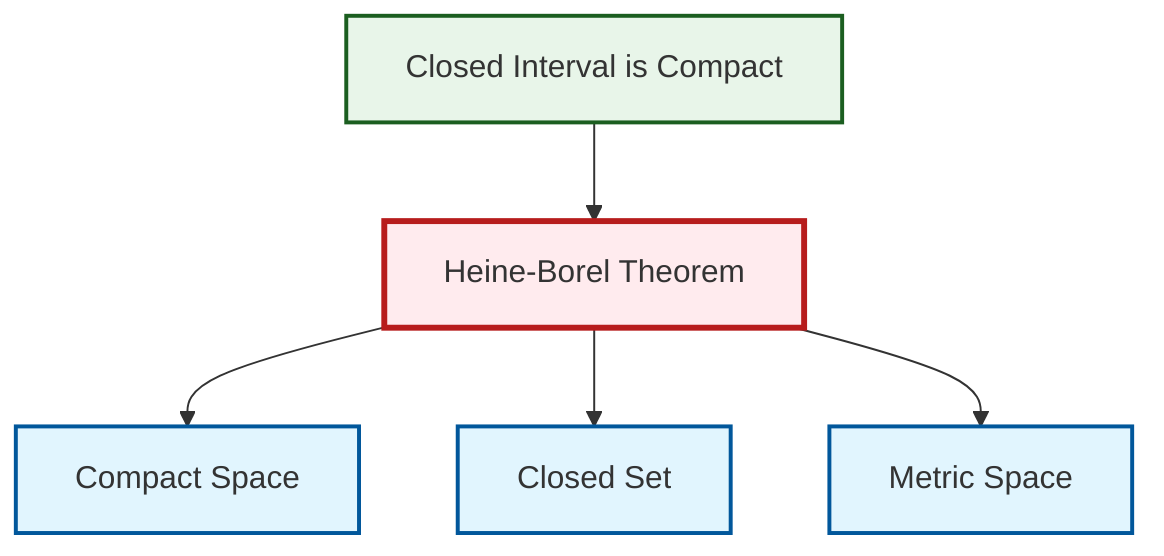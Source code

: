 graph TD
    classDef definition fill:#e1f5fe,stroke:#01579b,stroke-width:2px
    classDef theorem fill:#f3e5f5,stroke:#4a148c,stroke-width:2px
    classDef axiom fill:#fff3e0,stroke:#e65100,stroke-width:2px
    classDef example fill:#e8f5e9,stroke:#1b5e20,stroke-width:2px
    classDef current fill:#ffebee,stroke:#b71c1c,stroke-width:3px
    def-metric-space["Metric Space"]:::definition
    thm-heine-borel["Heine-Borel Theorem"]:::theorem
    ex-closed-interval-compact["Closed Interval is Compact"]:::example
    def-compact["Compact Space"]:::definition
    def-closed-set["Closed Set"]:::definition
    thm-heine-borel --> def-compact
    ex-closed-interval-compact --> thm-heine-borel
    thm-heine-borel --> def-closed-set
    thm-heine-borel --> def-metric-space
    class thm-heine-borel current